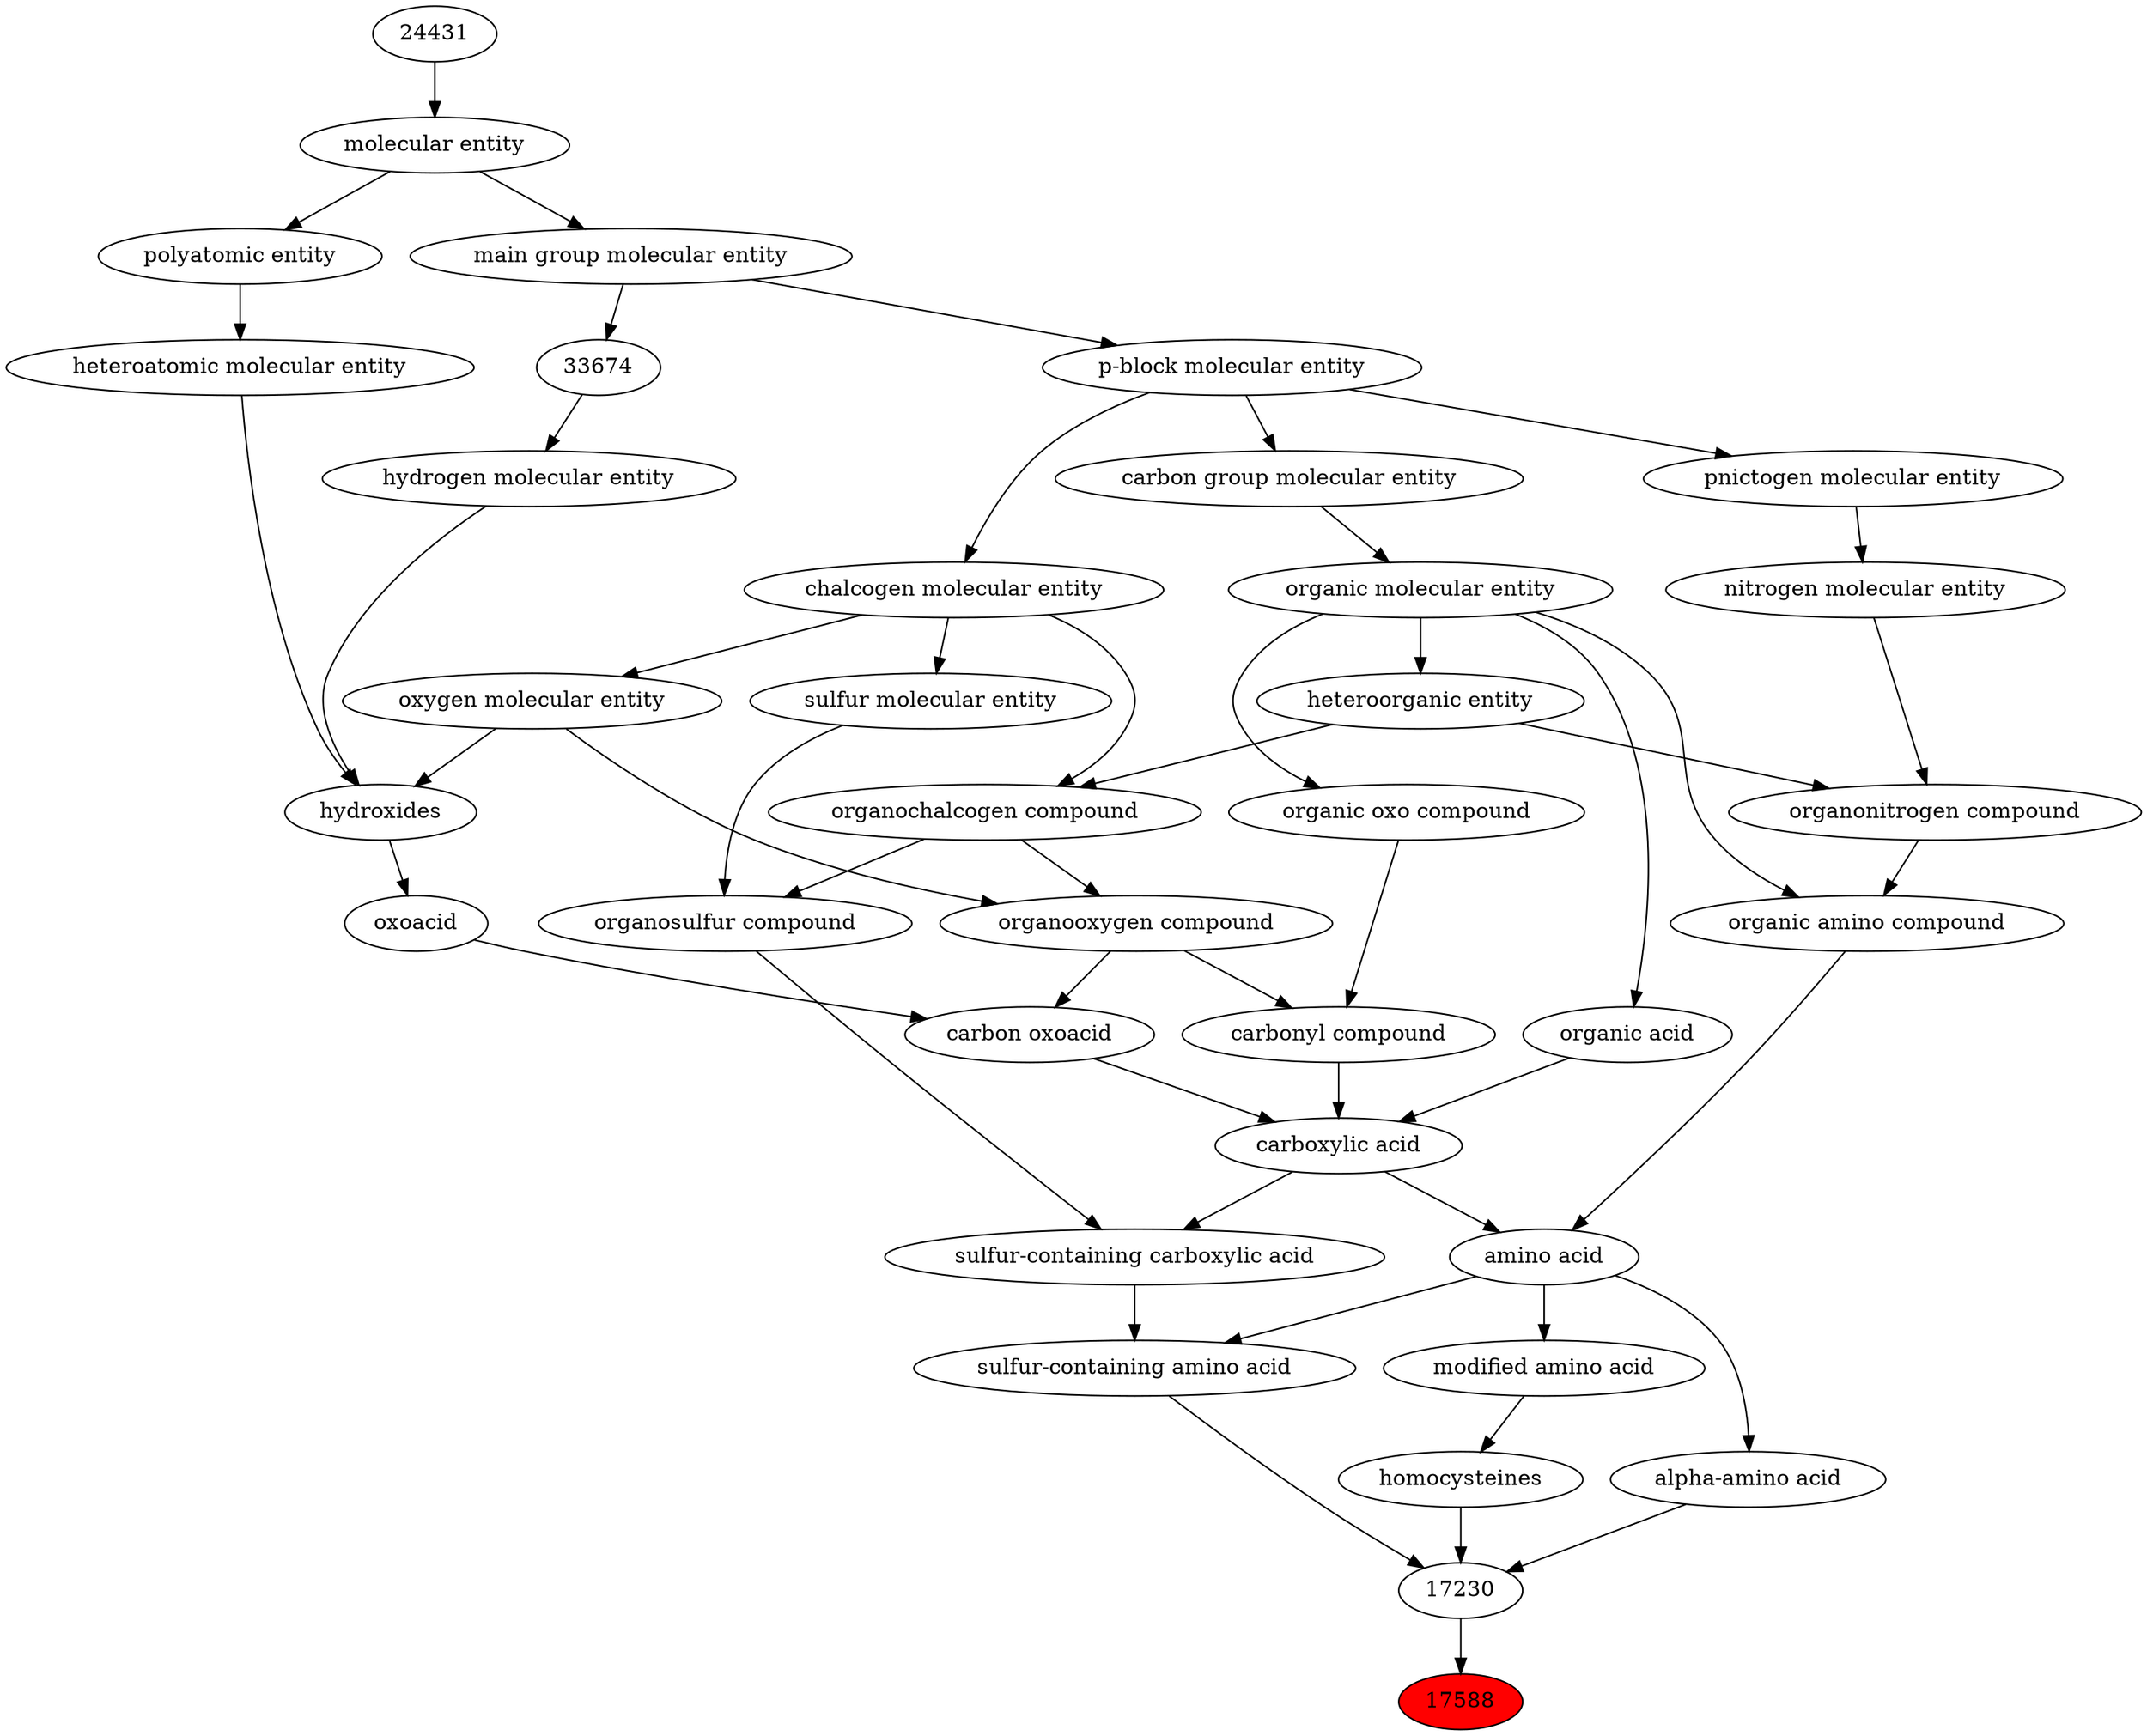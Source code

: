 digraph tree{ 
17588 [label="17588" fillcolor=red style=filled]
17230 -> 17588
17230 [label="17230"]
26834 -> 17230
33704 -> 17230
24610 -> 17230
26834 [label="sulfur-containing amino acid"]
33576 -> 26834
33709 -> 26834
33704 [label="alpha-amino acid"]
33709 -> 33704
24610 [label="homocysteines"]
25359 -> 24610
33576 [label="sulfur-containing carboxylic acid"]
33575 -> 33576
33261 -> 33576
33709 [label="amino acid"]
50047 -> 33709
33575 -> 33709
25359 [label="modified amino acid"]
33709 -> 25359
33575 [label="carboxylic acid"]
36586 -> 33575
35605 -> 33575
64709 -> 33575
33261 [label="organosulfur compound"]
36962 -> 33261
26835 -> 33261
50047 [label="organic amino compound"]
50860 -> 50047
35352 -> 50047
36586 [label="carbonyl compound"]
36587 -> 36586
36963 -> 36586
35605 [label="carbon oxoacid"]
24833 -> 35605
36963 -> 35605
64709 [label="organic acid"]
50860 -> 64709
36962 [label="organochalcogen compound"]
33285 -> 36962
33304 -> 36962
26835 [label="sulfur molecular entity"]
33304 -> 26835
50860 [label="organic molecular entity"]
33582 -> 50860
35352 [label="organonitrogen compound"]
51143 -> 35352
33285 -> 35352
36587 [label="organic oxo compound"]
50860 -> 36587
36963 [label="organooxygen compound"]
36962 -> 36963
25806 -> 36963
24833 [label="oxoacid"]
24651 -> 24833
33285 [label="heteroorganic entity"]
50860 -> 33285
33304 [label="chalcogen molecular entity"]
33675 -> 33304
33582 [label="carbon group molecular entity"]
33675 -> 33582
51143 [label="nitrogen molecular entity"]
33302 -> 51143
25806 [label="oxygen molecular entity"]
33304 -> 25806
24651 [label="hydroxides"]
25806 -> 24651
33608 -> 24651
37577 -> 24651
33675 [label="p-block molecular entity"]
33579 -> 33675
33302 [label="pnictogen molecular entity"]
33675 -> 33302
33608 [label="hydrogen molecular entity"]
33674 -> 33608
37577 [label="heteroatomic molecular entity"]
36357 -> 37577
33579 [label="main group molecular entity"]
23367 -> 33579
33674 [label="33674"]
33579 -> 33674
36357 [label="polyatomic entity"]
23367 -> 36357
23367 [label="molecular entity"]
24431 -> 23367
24431 [label="24431"]
}